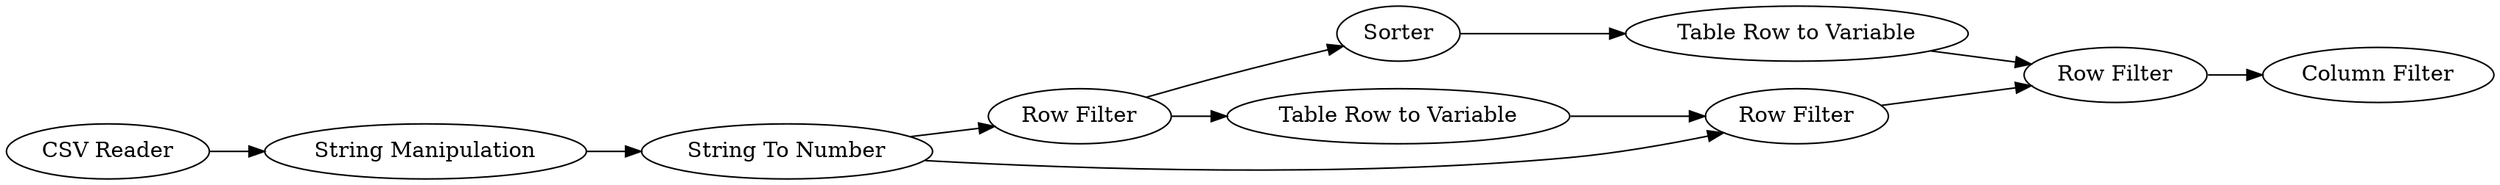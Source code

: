 digraph {
	4 [label="String To Number"]
	5 [label="Row Filter"]
	6 [label="Table Row to Variable"]
	7 [label="Table Row to Variable"]
	8 [label=Sorter]
	9 [label="Row Filter"]
	10 [label="Row Filter"]
	11 [label="String Manipulation"]
	12 [label="Column Filter"]
	13 [label="CSV Reader"]
	4 -> 5
	4 -> 9
	5 -> 6
	5 -> 8
	6 -> 9
	7 -> 10
	8 -> 7
	9 -> 10
	10 -> 12
	11 -> 4
	13 -> 11
	rankdir=LR
}
